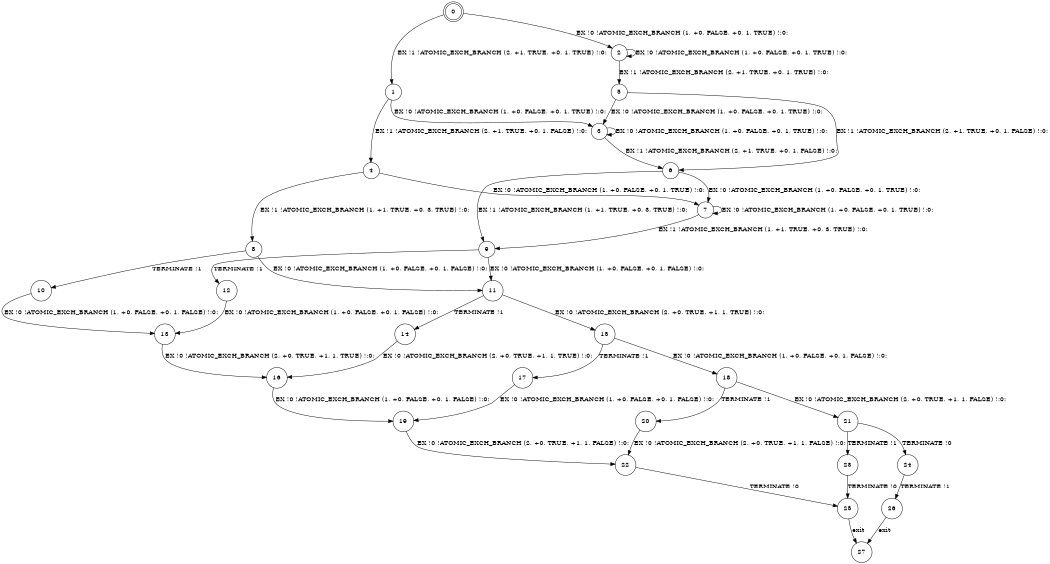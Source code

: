 digraph BCG {
size = "7, 10.5";
center = TRUE;
node [shape = circle];
0 [peripheries = 2];
0 -> 1 [label = "EX !1 !ATOMIC_EXCH_BRANCH (2, +1, TRUE, +0, 1, TRUE) !:0:"];
0 -> 2 [label = "EX !0 !ATOMIC_EXCH_BRANCH (1, +0, FALSE, +0, 1, TRUE) !:0:"];
1 -> 3 [label = "EX !0 !ATOMIC_EXCH_BRANCH (1, +0, FALSE, +0, 1, TRUE) !:0:"];
1 -> 4 [label = "EX !1 !ATOMIC_EXCH_BRANCH (2, +1, TRUE, +0, 1, FALSE) !:0:"];
2 -> 5 [label = "EX !1 !ATOMIC_EXCH_BRANCH (2, +1, TRUE, +0, 1, TRUE) !:0:"];
2 -> 2 [label = "EX !0 !ATOMIC_EXCH_BRANCH (1, +0, FALSE, +0, 1, TRUE) !:0:"];
3 -> 6 [label = "EX !1 !ATOMIC_EXCH_BRANCH (2, +1, TRUE, +0, 1, FALSE) !:0:"];
3 -> 3 [label = "EX !0 !ATOMIC_EXCH_BRANCH (1, +0, FALSE, +0, 1, TRUE) !:0:"];
4 -> 7 [label = "EX !0 !ATOMIC_EXCH_BRANCH (1, +0, FALSE, +0, 1, TRUE) !:0:"];
4 -> 8 [label = "EX !1 !ATOMIC_EXCH_BRANCH (1, +1, TRUE, +0, 3, TRUE) !:0:"];
5 -> 6 [label = "EX !1 !ATOMIC_EXCH_BRANCH (2, +1, TRUE, +0, 1, FALSE) !:0:"];
5 -> 3 [label = "EX !0 !ATOMIC_EXCH_BRANCH (1, +0, FALSE, +0, 1, TRUE) !:0:"];
6 -> 9 [label = "EX !1 !ATOMIC_EXCH_BRANCH (1, +1, TRUE, +0, 3, TRUE) !:0:"];
6 -> 7 [label = "EX !0 !ATOMIC_EXCH_BRANCH (1, +0, FALSE, +0, 1, TRUE) !:0:"];
7 -> 9 [label = "EX !1 !ATOMIC_EXCH_BRANCH (1, +1, TRUE, +0, 3, TRUE) !:0:"];
7 -> 7 [label = "EX !0 !ATOMIC_EXCH_BRANCH (1, +0, FALSE, +0, 1, TRUE) !:0:"];
8 -> 10 [label = "TERMINATE !1"];
8 -> 11 [label = "EX !0 !ATOMIC_EXCH_BRANCH (1, +0, FALSE, +0, 1, FALSE) !:0:"];
9 -> 12 [label = "TERMINATE !1"];
9 -> 11 [label = "EX !0 !ATOMIC_EXCH_BRANCH (1, +0, FALSE, +0, 1, FALSE) !:0:"];
10 -> 13 [label = "EX !0 !ATOMIC_EXCH_BRANCH (1, +0, FALSE, +0, 1, FALSE) !:0:"];
11 -> 14 [label = "TERMINATE !1"];
11 -> 15 [label = "EX !0 !ATOMIC_EXCH_BRANCH (2, +0, TRUE, +1, 1, TRUE) !:0:"];
12 -> 13 [label = "EX !0 !ATOMIC_EXCH_BRANCH (1, +0, FALSE, +0, 1, FALSE) !:0:"];
13 -> 16 [label = "EX !0 !ATOMIC_EXCH_BRANCH (2, +0, TRUE, +1, 1, TRUE) !:0:"];
14 -> 16 [label = "EX !0 !ATOMIC_EXCH_BRANCH (2, +0, TRUE, +1, 1, TRUE) !:0:"];
15 -> 17 [label = "TERMINATE !1"];
15 -> 18 [label = "EX !0 !ATOMIC_EXCH_BRANCH (1, +0, FALSE, +0, 1, FALSE) !:0:"];
16 -> 19 [label = "EX !0 !ATOMIC_EXCH_BRANCH (1, +0, FALSE, +0, 1, FALSE) !:0:"];
17 -> 19 [label = "EX !0 !ATOMIC_EXCH_BRANCH (1, +0, FALSE, +0, 1, FALSE) !:0:"];
18 -> 20 [label = "TERMINATE !1"];
18 -> 21 [label = "EX !0 !ATOMIC_EXCH_BRANCH (2, +0, TRUE, +1, 1, FALSE) !:0:"];
19 -> 22 [label = "EX !0 !ATOMIC_EXCH_BRANCH (2, +0, TRUE, +1, 1, FALSE) !:0:"];
20 -> 22 [label = "EX !0 !ATOMIC_EXCH_BRANCH (2, +0, TRUE, +1, 1, FALSE) !:0:"];
21 -> 23 [label = "TERMINATE !1"];
21 -> 24 [label = "TERMINATE !0"];
22 -> 25 [label = "TERMINATE !0"];
23 -> 25 [label = "TERMINATE !0"];
24 -> 26 [label = "TERMINATE !1"];
25 -> 27 [label = "exit"];
26 -> 27 [label = "exit"];
}
